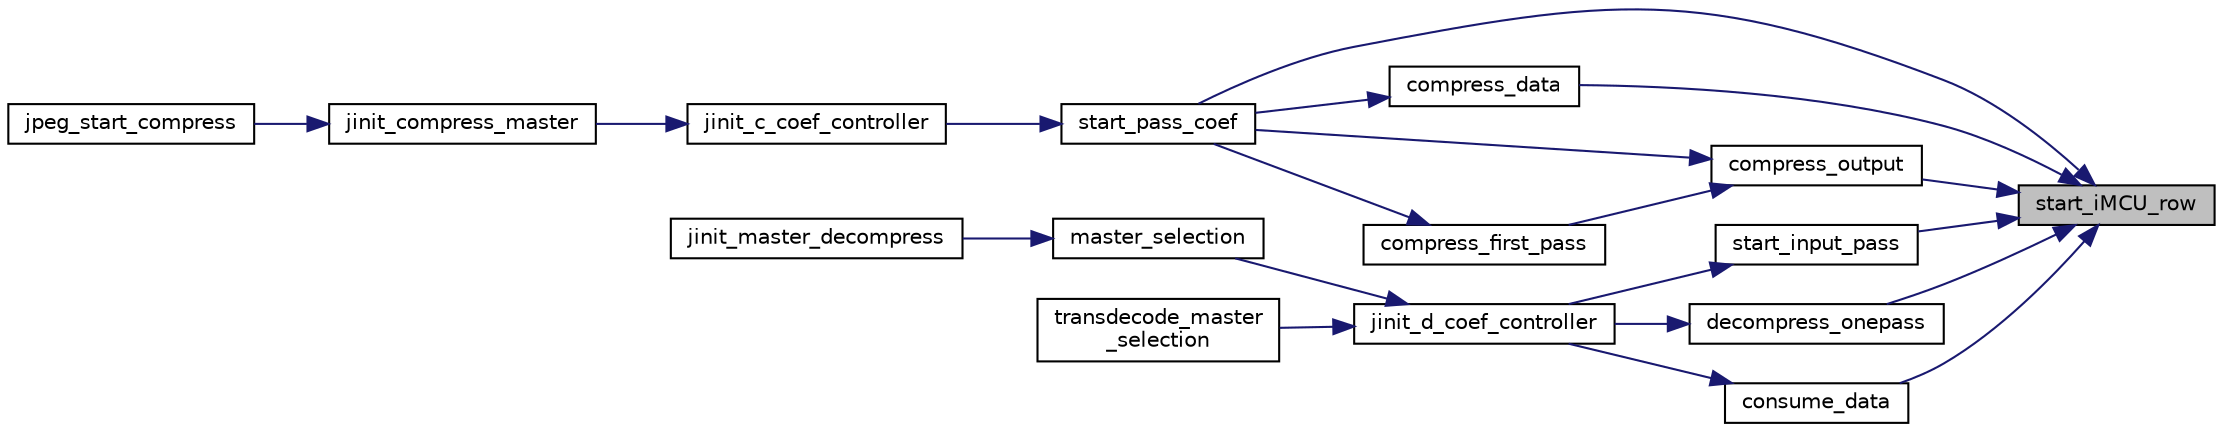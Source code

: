 digraph "start_iMCU_row"
{
 // LATEX_PDF_SIZE
  bgcolor="transparent";
  edge [fontname="Helvetica",fontsize="10",labelfontname="Helvetica",labelfontsize="10"];
  node [fontname="Helvetica",fontsize="10",shape=record];
  rankdir="RL";
  Node21 [label="start_iMCU_row",height=0.2,width=0.4,color="black", fillcolor="grey75", style="filled", fontcolor="black",tooltip=" "];
  Node21 -> Node22 [dir="back",color="midnightblue",fontsize="10",style="solid"];
  Node22 [label="start_pass_coef",height=0.2,width=0.4,color="black",URL="$jccoefct_8c.html#a20406feb4d5cefd170401ea1987f0e83",tooltip=" "];
  Node22 -> Node23 [dir="back",color="midnightblue",fontsize="10",style="solid"];
  Node23 [label="jinit_c_coef_controller",height=0.2,width=0.4,color="black",URL="$jccoefct_8c.html#a18e5ebb71aaee4d1cc8cbf31b1e4f728",tooltip=" "];
  Node23 -> Node24 [dir="back",color="midnightblue",fontsize="10",style="solid"];
  Node24 [label="jinit_compress_master",height=0.2,width=0.4,color="black",URL="$jcinit_8c.html#a9b434908559c6849283fcac944250b3b",tooltip=" "];
  Node24 -> Node25 [dir="back",color="midnightblue",fontsize="10",style="solid"];
  Node25 [label="jpeg_start_compress",height=0.2,width=0.4,color="black",URL="$jcapistd_8c.html#aacff7627af44bc9457601ba15577162d",tooltip=" "];
  Node21 -> Node26 [dir="back",color="midnightblue",fontsize="10",style="solid"];
  Node26 [label="compress_data",height=0.2,width=0.4,color="black",URL="$jccoefct_8c.html#a1b0b1f4c0a7f4ce97c00607f23977d6c",tooltip=" "];
  Node26 -> Node22 [dir="back",color="midnightblue",fontsize="10",style="solid"];
  Node21 -> Node27 [dir="back",color="midnightblue",fontsize="10",style="solid"];
  Node27 [label="compress_output",height=0.2,width=0.4,color="black",URL="$jccoefct_8c.html#afeb2983cdfa6bbf70ad8e8c2242a6dd1",tooltip=" "];
  Node27 -> Node22 [dir="back",color="midnightblue",fontsize="10",style="solid"];
  Node27 -> Node28 [dir="back",color="midnightblue",fontsize="10",style="solid"];
  Node28 [label="compress_first_pass",height=0.2,width=0.4,color="black",URL="$jccoefct_8c.html#a19ab982cec31e4aa8f31ee0d809f1fd1",tooltip=" "];
  Node28 -> Node22 [dir="back",color="midnightblue",fontsize="10",style="solid"];
  Node21 -> Node29 [dir="back",color="midnightblue",fontsize="10",style="solid"];
  Node29 [label="start_input_pass",height=0.2,width=0.4,color="black",URL="$jdcoefct_8c.html#abc0a94e24edf93bc7f914cf4a698a870",tooltip=" "];
  Node29 -> Node30 [dir="back",color="midnightblue",fontsize="10",style="solid"];
  Node30 [label="jinit_d_coef_controller",height=0.2,width=0.4,color="black",URL="$jdcoefct_8c.html#a5c02753173d32b8acd4041b1cdf9e0d2",tooltip=" "];
  Node30 -> Node31 [dir="back",color="midnightblue",fontsize="10",style="solid"];
  Node31 [label="master_selection",height=0.2,width=0.4,color="black",URL="$jdmaster_8c.html#a440a4f3af47f35f6dd2a353329bc3baf",tooltip=" "];
  Node31 -> Node32 [dir="back",color="midnightblue",fontsize="10",style="solid"];
  Node32 [label="jinit_master_decompress",height=0.2,width=0.4,color="black",URL="$jdmaster_8c.html#a103160e5ec5fd80c654e74f633b14818",tooltip=" "];
  Node30 -> Node33 [dir="back",color="midnightblue",fontsize="10",style="solid"];
  Node33 [label="transdecode_master\l_selection",height=0.2,width=0.4,color="black",URL="$jdtrans_8c.html#a16d68f98db8a777ad657673ad118d279",tooltip=" "];
  Node21 -> Node34 [dir="back",color="midnightblue",fontsize="10",style="solid"];
  Node34 [label="decompress_onepass",height=0.2,width=0.4,color="black",URL="$jdcoefct_8c.html#abf6f5294d45929fffec5664add509253",tooltip=" "];
  Node34 -> Node30 [dir="back",color="midnightblue",fontsize="10",style="solid"];
  Node21 -> Node35 [dir="back",color="midnightblue",fontsize="10",style="solid"];
  Node35 [label="consume_data",height=0.2,width=0.4,color="black",URL="$jdcoefct_8c.html#a474c99ffcdc94688233e34f65e95c50d",tooltip=" "];
  Node35 -> Node30 [dir="back",color="midnightblue",fontsize="10",style="solid"];
}

